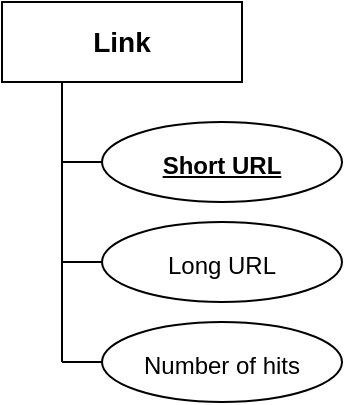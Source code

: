 <mxfile version="15.8.9" type="device" pages="4"><diagram id="x4GuqqDc7oI0LZkVYH62" name="Links DB ER"><mxGraphModel dx="1024" dy="476" grid="1" gridSize="10" guides="1" tooltips="1" connect="1" arrows="1" fold="1" page="1" pageScale="1" pageWidth="827" pageHeight="1169" math="0" shadow="0"><root><mxCell id="pZsNYkmZ_PcbYoPSXcPi-0"/><mxCell id="pZsNYkmZ_PcbYoPSXcPi-1" parent="pZsNYkmZ_PcbYoPSXcPi-0"/><mxCell id="NsFKxDZ9CwMAU5DFiZMj-0" value="" style="group" vertex="1" connectable="0" parent="pZsNYkmZ_PcbYoPSXcPi-1"><mxGeometry x="80" y="80" width="170" height="200" as="geometry"/></mxCell><mxCell id="igLBXNnKWf52x_2J5BBK-0" value="&lt;font size=&quot;1&quot;&gt;&lt;b style=&quot;font-size: 14px&quot;&gt;Link&lt;/b&gt;&lt;/font&gt;" style="rounded=0;whiteSpace=wrap;html=1;fillColor=default;strokeColor=default;fontColor=default;container=0;" parent="NsFKxDZ9CwMAU5DFiZMj-0" vertex="1"><mxGeometry width="120" height="40" as="geometry"/></mxCell><mxCell id="YvBtIHs-Fo7TlxsMxVJi-0" value="&lt;font style=&quot;font-size: 12px&quot;&gt;&lt;u&gt;&lt;b&gt;Short URL&lt;/b&gt;&lt;/u&gt;&lt;/font&gt;" style="ellipse;whiteSpace=wrap;html=1;fontSize=16;fontColor=default;strokeColor=default;fillColor=default;container=0;" parent="NsFKxDZ9CwMAU5DFiZMj-0" vertex="1"><mxGeometry x="50" y="60" width="120" height="40" as="geometry"/></mxCell><mxCell id="YvBtIHs-Fo7TlxsMxVJi-1" value="&lt;font style=&quot;font-size: 12px&quot;&gt;Long URL&lt;/font&gt;" style="ellipse;whiteSpace=wrap;html=1;fontSize=16;fontColor=default;strokeColor=default;fillColor=default;container=0;" parent="NsFKxDZ9CwMAU5DFiZMj-0" vertex="1"><mxGeometry x="50" y="110" width="120" height="40" as="geometry"/></mxCell><mxCell id="YvBtIHs-Fo7TlxsMxVJi-2" value="&lt;font style=&quot;font-size: 12px&quot;&gt;Number of hits&lt;/font&gt;" style="ellipse;whiteSpace=wrap;html=1;fontSize=16;fontColor=default;strokeColor=default;fillColor=default;container=0;" parent="NsFKxDZ9CwMAU5DFiZMj-0" vertex="1"><mxGeometry x="50" y="160" width="120" height="40" as="geometry"/></mxCell><mxCell id="We-EWGfhAt2ToEwjkolQ-0" value="" style="endArrow=none;html=1;rounded=0;fontSize=12;fontColor=default;strokeColor=default;labelBackgroundColor=default;entryX=0.25;entryY=1;entryDx=0;entryDy=0;fillColor=default;" parent="NsFKxDZ9CwMAU5DFiZMj-0" target="igLBXNnKWf52x_2J5BBK-0" edge="1"><mxGeometry width="50" height="50" relative="1" as="geometry"><mxPoint x="30" y="180" as="sourcePoint"/><mxPoint x="360" y="160" as="targetPoint"/></mxGeometry></mxCell><mxCell id="We-EWGfhAt2ToEwjkolQ-1" value="" style="endArrow=none;html=1;rounded=0;labelBackgroundColor=default;fontSize=12;fontColor=default;strokeColor=default;entryX=0;entryY=0.5;entryDx=0;entryDy=0;fillColor=default;" parent="NsFKxDZ9CwMAU5DFiZMj-0" target="YvBtIHs-Fo7TlxsMxVJi-0" edge="1"><mxGeometry width="50" height="50" relative="1" as="geometry"><mxPoint x="30" y="80" as="sourcePoint"/><mxPoint x="360" y="160" as="targetPoint"/></mxGeometry></mxCell><mxCell id="We-EWGfhAt2ToEwjkolQ-2" value="" style="endArrow=none;html=1;rounded=0;labelBackgroundColor=default;fontSize=12;fontColor=default;strokeColor=default;entryX=0;entryY=0.5;entryDx=0;entryDy=0;fillColor=default;" parent="NsFKxDZ9CwMAU5DFiZMj-0" target="YvBtIHs-Fo7TlxsMxVJi-1" edge="1"><mxGeometry width="50" height="50" relative="1" as="geometry"><mxPoint x="30" y="130" as="sourcePoint"/><mxPoint x="60" y="90" as="targetPoint"/></mxGeometry></mxCell><mxCell id="We-EWGfhAt2ToEwjkolQ-3" value="" style="endArrow=none;html=1;rounded=0;labelBackgroundColor=default;fontSize=12;fontColor=default;strokeColor=default;entryX=0;entryY=0.5;entryDx=0;entryDy=0;fillColor=default;" parent="NsFKxDZ9CwMAU5DFiZMj-0" target="YvBtIHs-Fo7TlxsMxVJi-2" edge="1"><mxGeometry width="50" height="50" relative="1" as="geometry"><mxPoint x="30" y="180" as="sourcePoint"/><mxPoint x="60" y="140" as="targetPoint"/></mxGeometry></mxCell></root></mxGraphModel></diagram><diagram id="CeWcpNKXF6h2OZ5WzniS" name="Links DB conceptual"><mxGraphModel dx="1024" dy="476" grid="1" gridSize="10" guides="1" tooltips="1" connect="1" arrows="1" fold="1" page="1" pageScale="1" pageWidth="827" pageHeight="1169" math="0" shadow="0"><root><mxCell id="7PNIYqr2xph-YgvaoxNT-0"/><mxCell id="7PNIYqr2xph-YgvaoxNT-1" parent="7PNIYqr2xph-YgvaoxNT-0"/><mxCell id="LUZNmLZ_Q9WuXJFUGiPc-0" value="" style="group" vertex="1" connectable="0" parent="7PNIYqr2xph-YgvaoxNT-1"><mxGeometry x="80" y="80" width="180" height="120" as="geometry"/></mxCell><mxCell id="XI-5vJcGu5FFM_ohK2jL-0" value="" style="rounded=0;whiteSpace=wrap;html=1;container=0;" parent="LUZNmLZ_Q9WuXJFUGiPc-0" vertex="1"><mxGeometry width="180" height="120" as="geometry"/></mxCell><mxCell id="7PNIYqr2xph-YgvaoxNT-2" value="Link" style="shape=table;startSize=30;container=1;collapsible=1;childLayout=tableLayout;fixedRows=1;rowLines=0;fontStyle=1;align=center;resizeLast=1;fillColor=#cccccc;fontSize=14;strokeColor=#666666;fontColor=#333333;" parent="LUZNmLZ_Q9WuXJFUGiPc-0" vertex="1"><mxGeometry width="180" height="120" as="geometry"/></mxCell><mxCell id="7PNIYqr2xph-YgvaoxNT-3" value="" style="shape=partialRectangle;collapsible=0;dropTarget=0;pointerEvents=0;fillColor=none;top=0;left=0;bottom=1;right=0;points=[[0,0.5],[1,0.5]];portConstraint=eastwest;" parent="7PNIYqr2xph-YgvaoxNT-2" vertex="1"><mxGeometry y="30" width="180" height="30" as="geometry"/></mxCell><mxCell id="7PNIYqr2xph-YgvaoxNT-4" value="" style="shape=partialRectangle;connectable=0;fillColor=none;top=0;left=0;bottom=0;right=0;fontStyle=1;overflow=hidden;strokeColor=default;fontColor=default;container=0;" parent="7PNIYqr2xph-YgvaoxNT-3" vertex="1"><mxGeometry width="30" height="30" as="geometry"><mxRectangle width="30" height="30" as="alternateBounds"/></mxGeometry></mxCell><mxCell id="7PNIYqr2xph-YgvaoxNT-5" value="" style="shape=partialRectangle;connectable=0;fillColor=none;top=0;left=0;bottom=0;right=0;align=left;spacingLeft=6;fontStyle=5;overflow=hidden;fontColor=default;container=0;" parent="7PNIYqr2xph-YgvaoxNT-3" vertex="1"><mxGeometry x="30" width="150" height="30" as="geometry"><mxRectangle width="150" height="30" as="alternateBounds"/></mxGeometry></mxCell><mxCell id="7PNIYqr2xph-YgvaoxNT-6" value="" style="shape=partialRectangle;collapsible=0;dropTarget=0;pointerEvents=0;fillColor=none;top=0;left=0;bottom=0;right=0;points=[[0,0.5],[1,0.5]];portConstraint=eastwest;" parent="7PNIYqr2xph-YgvaoxNT-2" vertex="1"><mxGeometry y="60" width="180" height="30" as="geometry"/></mxCell><mxCell id="7PNIYqr2xph-YgvaoxNT-7" value="" style="shape=partialRectangle;connectable=0;fillColor=none;top=0;left=0;bottom=0;right=0;editable=1;overflow=hidden;container=0;" parent="7PNIYqr2xph-YgvaoxNT-6" vertex="1"><mxGeometry width="30" height="30" as="geometry"><mxRectangle width="30" height="30" as="alternateBounds"/></mxGeometry></mxCell><mxCell id="7PNIYqr2xph-YgvaoxNT-8" value="" style="shape=partialRectangle;connectable=0;fillColor=none;top=0;left=0;bottom=0;right=0;align=left;spacingLeft=6;overflow=hidden;strokeColor=default;fontColor=default;container=0;" parent="7PNIYqr2xph-YgvaoxNT-6" vertex="1"><mxGeometry x="30" width="150" height="30" as="geometry"><mxRectangle width="150" height="30" as="alternateBounds"/></mxGeometry></mxCell><mxCell id="7PNIYqr2xph-YgvaoxNT-12" value="" style="shape=partialRectangle;collapsible=0;dropTarget=0;pointerEvents=0;fillColor=none;top=0;left=0;bottom=0;right=0;points=[[0,0.5],[1,0.5]];portConstraint=eastwest;" parent="7PNIYqr2xph-YgvaoxNT-2" vertex="1"><mxGeometry y="90" width="180" height="30" as="geometry"/></mxCell><mxCell id="7PNIYqr2xph-YgvaoxNT-13" value="" style="shape=partialRectangle;connectable=0;fillColor=none;top=0;left=0;bottom=0;right=0;editable=1;overflow=hidden;container=0;" parent="7PNIYqr2xph-YgvaoxNT-12" vertex="1"><mxGeometry width="30" height="30" as="geometry"><mxRectangle width="30" height="30" as="alternateBounds"/></mxGeometry></mxCell><mxCell id="7PNIYqr2xph-YgvaoxNT-14" value="" style="shape=partialRectangle;connectable=0;fillColor=none;top=0;left=0;bottom=0;right=0;align=left;spacingLeft=6;overflow=hidden;strokeColor=default;fontColor=default;container=0;" parent="7PNIYqr2xph-YgvaoxNT-12" vertex="1"><mxGeometry x="30" width="150" height="30" as="geometry"><mxRectangle width="150" height="30" as="alternateBounds"/></mxGeometry></mxCell></root></mxGraphModel></diagram><diagram name="Links DB logical" id="E_xGNSjIcSTTOVs2EJFF"><mxGraphModel dx="1024" dy="476" grid="1" gridSize="10" guides="1" tooltips="1" connect="1" arrows="1" fold="1" page="1" pageScale="1" pageWidth="827" pageHeight="1169" math="0" shadow="0"><root><mxCell id="FgqHxKIjGWH9L-FrvWGn-0"/><mxCell id="FgqHxKIjGWH9L-FrvWGn-1" parent="FgqHxKIjGWH9L-FrvWGn-0"/><mxCell id="9lrpIyQklUD7L6BccFfK-0" value="" style="group" vertex="1" connectable="0" parent="FgqHxKIjGWH9L-FrvWGn-1"><mxGeometry x="80" y="80" width="180" height="120" as="geometry"/></mxCell><mxCell id="D-dG00KMBhUG7ALI14jy-0" value="" style="rounded=0;whiteSpace=wrap;html=1;container=0;" parent="9lrpIyQklUD7L6BccFfK-0" vertex="1"><mxGeometry width="180" height="120" as="geometry"/></mxCell><mxCell id="FgqHxKIjGWH9L-FrvWGn-2" value="Link" style="shape=table;startSize=30;container=1;collapsible=1;childLayout=tableLayout;fixedRows=1;rowLines=0;fontStyle=1;align=center;resizeLast=1;fillColor=#CCCCCC;fontSize=14;fontColor=#333333;strokeColor=#666666;" parent="9lrpIyQklUD7L6BccFfK-0" vertex="1"><mxGeometry width="180" height="120" as="geometry"/></mxCell><mxCell id="FgqHxKIjGWH9L-FrvWGn-3" value="" style="shape=partialRectangle;collapsible=0;dropTarget=0;pointerEvents=0;fillColor=none;top=0;left=0;bottom=1;right=0;points=[[0,0.5],[1,0.5]];portConstraint=eastwest;" parent="FgqHxKIjGWH9L-FrvWGn-2" vertex="1"><mxGeometry y="30" width="180" height="30" as="geometry"/></mxCell><mxCell id="FgqHxKIjGWH9L-FrvWGn-4" value="PK" style="shape=partialRectangle;connectable=0;fillColor=none;top=0;left=0;bottom=0;right=0;fontStyle=1;overflow=hidden;container=0;" parent="FgqHxKIjGWH9L-FrvWGn-3" vertex="1"><mxGeometry width="30" height="30" as="geometry"><mxRectangle width="30" height="30" as="alternateBounds"/></mxGeometry></mxCell><mxCell id="FgqHxKIjGWH9L-FrvWGn-5" value="Short URL" style="shape=partialRectangle;connectable=0;fillColor=none;top=0;left=0;bottom=0;right=0;align=left;spacingLeft=6;fontStyle=5;overflow=hidden;fontColor=default;container=0;" parent="FgqHxKIjGWH9L-FrvWGn-3" vertex="1"><mxGeometry x="30" width="150" height="30" as="geometry"><mxRectangle width="150" height="30" as="alternateBounds"/></mxGeometry></mxCell><mxCell id="FgqHxKIjGWH9L-FrvWGn-6" value="" style="shape=partialRectangle;collapsible=0;dropTarget=0;pointerEvents=0;fillColor=none;top=0;left=0;bottom=0;right=0;points=[[0,0.5],[1,0.5]];portConstraint=eastwest;" parent="FgqHxKIjGWH9L-FrvWGn-2" vertex="1"><mxGeometry y="60" width="180" height="30" as="geometry"/></mxCell><mxCell id="FgqHxKIjGWH9L-FrvWGn-7" value="" style="shape=partialRectangle;connectable=0;fillColor=none;top=0;left=0;bottom=0;right=0;editable=1;overflow=hidden;container=0;" parent="FgqHxKIjGWH9L-FrvWGn-6" vertex="1"><mxGeometry width="30" height="30" as="geometry"><mxRectangle width="30" height="30" as="alternateBounds"/></mxGeometry></mxCell><mxCell id="FgqHxKIjGWH9L-FrvWGn-8" value="Long URL" style="shape=partialRectangle;connectable=0;fillColor=none;top=0;left=0;bottom=0;right=0;align=left;spacingLeft=6;overflow=hidden;fontColor=default;container=0;" parent="FgqHxKIjGWH9L-FrvWGn-6" vertex="1"><mxGeometry x="30" width="150" height="30" as="geometry"><mxRectangle width="150" height="30" as="alternateBounds"/></mxGeometry></mxCell><mxCell id="FgqHxKIjGWH9L-FrvWGn-9" value="" style="shape=partialRectangle;collapsible=0;dropTarget=0;pointerEvents=0;fillColor=none;top=0;left=0;bottom=0;right=0;points=[[0,0.5],[1,0.5]];portConstraint=eastwest;" parent="FgqHxKIjGWH9L-FrvWGn-2" vertex="1"><mxGeometry y="90" width="180" height="30" as="geometry"/></mxCell><mxCell id="FgqHxKIjGWH9L-FrvWGn-10" value="" style="shape=partialRectangle;connectable=0;fillColor=none;top=0;left=0;bottom=0;right=0;editable=1;overflow=hidden;container=0;" parent="FgqHxKIjGWH9L-FrvWGn-9" vertex="1"><mxGeometry width="30" height="30" as="geometry"><mxRectangle width="30" height="30" as="alternateBounds"/></mxGeometry></mxCell><mxCell id="FgqHxKIjGWH9L-FrvWGn-11" value="Number of hits" style="shape=partialRectangle;connectable=0;fillColor=none;top=0;left=0;bottom=0;right=0;align=left;spacingLeft=6;overflow=hidden;fontColor=default;container=0;" parent="FgqHxKIjGWH9L-FrvWGn-9" vertex="1"><mxGeometry x="30" width="150" height="30" as="geometry"><mxRectangle width="150" height="30" as="alternateBounds"/></mxGeometry></mxCell></root></mxGraphModel></diagram><diagram name="Links DB physical" id="HP8qrG-FR1WA1y0nKiu0"><mxGraphModel dx="1024" dy="476" grid="1" gridSize="10" guides="1" tooltips="1" connect="1" arrows="1" fold="1" page="1" pageScale="1" pageWidth="827" pageHeight="1169" math="0" shadow="0"><root><mxCell id="yWsZ19JllDpJ8ymRXozJ-0"/><mxCell id="yWsZ19JllDpJ8ymRXozJ-1" parent="yWsZ19JllDpJ8ymRXozJ-0"/><mxCell id="qYhnSoJbT4ESRC110K2i-0" value="" style="group" vertex="1" connectable="0" parent="yWsZ19JllDpJ8ymRXozJ-1"><mxGeometry x="80" y="80" width="180" height="120" as="geometry"/></mxCell><mxCell id="qHP3OsKmtXIhO9eeRJrz-0" value="" style="rounded=0;whiteSpace=wrap;html=1;container=0;" parent="qYhnSoJbT4ESRC110K2i-0" vertex="1"><mxGeometry width="180" height="120" as="geometry"/></mxCell><mxCell id="yWsZ19JllDpJ8ymRXozJ-2" value="link" style="shape=table;startSize=30;container=1;collapsible=1;childLayout=tableLayout;fixedRows=1;rowLines=0;fontStyle=1;align=center;resizeLast=1;fillColor=#CCCCCC;fontSize=14;fontColor=#333333;strokeColor=#666666;" parent="qYhnSoJbT4ESRC110K2i-0" vertex="1"><mxGeometry width="180" height="120" as="geometry"/></mxCell><mxCell id="yWsZ19JllDpJ8ymRXozJ-3" value="" style="shape=partialRectangle;collapsible=0;dropTarget=0;pointerEvents=0;fillColor=none;top=0;left=0;bottom=1;right=0;points=[[0,0.5],[1,0.5]];portConstraint=eastwest;" parent="yWsZ19JllDpJ8ymRXozJ-2" vertex="1"><mxGeometry y="30" width="180" height="30" as="geometry"/></mxCell><mxCell id="yWsZ19JllDpJ8ymRXozJ-4" value="PK" style="shape=partialRectangle;connectable=0;fillColor=none;top=0;left=0;bottom=0;right=0;fontStyle=1;overflow=hidden;container=0;" parent="yWsZ19JllDpJ8ymRXozJ-3" vertex="1"><mxGeometry width="30" height="30" as="geometry"><mxRectangle width="30" height="30" as="alternateBounds"/></mxGeometry></mxCell><mxCell id="yWsZ19JllDpJ8ymRXozJ-5" value="short: varchar" style="shape=partialRectangle;connectable=0;fillColor=none;top=0;left=0;bottom=0;right=0;align=left;spacingLeft=6;fontStyle=5;overflow=hidden;container=0;" parent="yWsZ19JllDpJ8ymRXozJ-3" vertex="1"><mxGeometry x="30" width="150" height="30" as="geometry"><mxRectangle width="150" height="30" as="alternateBounds"/></mxGeometry></mxCell><mxCell id="yWsZ19JllDpJ8ymRXozJ-6" value="" style="shape=partialRectangle;collapsible=0;dropTarget=0;pointerEvents=0;fillColor=none;top=0;left=0;bottom=0;right=0;points=[[0,0.5],[1,0.5]];portConstraint=eastwest;" parent="yWsZ19JllDpJ8ymRXozJ-2" vertex="1"><mxGeometry y="60" width="180" height="30" as="geometry"/></mxCell><mxCell id="yWsZ19JllDpJ8ymRXozJ-7" value="" style="shape=partialRectangle;connectable=0;fillColor=none;top=0;left=0;bottom=0;right=0;editable=1;overflow=hidden;container=0;" parent="yWsZ19JllDpJ8ymRXozJ-6" vertex="1"><mxGeometry width="30" height="30" as="geometry"><mxRectangle width="30" height="30" as="alternateBounds"/></mxGeometry></mxCell><mxCell id="yWsZ19JllDpJ8ymRXozJ-8" value="long: varchar" style="shape=partialRectangle;connectable=0;fillColor=none;top=0;left=0;bottom=0;right=0;align=left;spacingLeft=6;overflow=hidden;container=0;" parent="yWsZ19JllDpJ8ymRXozJ-6" vertex="1"><mxGeometry x="30" width="150" height="30" as="geometry"><mxRectangle width="150" height="30" as="alternateBounds"/></mxGeometry></mxCell><mxCell id="yWsZ19JllDpJ8ymRXozJ-9" value="" style="shape=partialRectangle;collapsible=0;dropTarget=0;pointerEvents=0;fillColor=none;top=0;left=0;bottom=0;right=0;points=[[0,0.5],[1,0.5]];portConstraint=eastwest;" parent="yWsZ19JllDpJ8ymRXozJ-2" vertex="1"><mxGeometry y="90" width="180" height="30" as="geometry"/></mxCell><mxCell id="yWsZ19JllDpJ8ymRXozJ-10" value="" style="shape=partialRectangle;connectable=0;fillColor=none;top=0;left=0;bottom=0;right=0;editable=1;overflow=hidden;container=0;" parent="yWsZ19JllDpJ8ymRXozJ-9" vertex="1"><mxGeometry width="30" height="30" as="geometry"><mxRectangle width="30" height="30" as="alternateBounds"/></mxGeometry></mxCell><mxCell id="yWsZ19JllDpJ8ymRXozJ-11" value="hits: integer" style="shape=partialRectangle;connectable=0;fillColor=none;top=0;left=0;bottom=0;right=0;align=left;spacingLeft=6;overflow=hidden;container=0;" parent="yWsZ19JllDpJ8ymRXozJ-9" vertex="1"><mxGeometry x="30" width="150" height="30" as="geometry"><mxRectangle width="150" height="30" as="alternateBounds"/></mxGeometry></mxCell></root></mxGraphModel></diagram></mxfile>